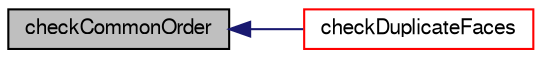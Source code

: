 digraph "checkCommonOrder"
{
  bgcolor="transparent";
  edge [fontname="FreeSans",fontsize="10",labelfontname="FreeSans",labelfontsize="10"];
  node [fontname="FreeSans",fontsize="10",shape=record];
  rankdir="LR";
  Node10152 [label="checkCommonOrder",height=0.2,width=0.4,color="black", fillcolor="grey75", style="filled", fontcolor="black"];
  Node10152 -> Node10153 [dir="back",color="midnightblue",fontsize="10",style="solid",fontname="FreeSans"];
  Node10153 [label="checkDuplicateFaces",height=0.2,width=0.4,color="red",URL="$a27530.html#a95aa8d4ce3fe46e64fef2c430edb845b",tooltip="Check if all points on face are shared with another face. "];
}

